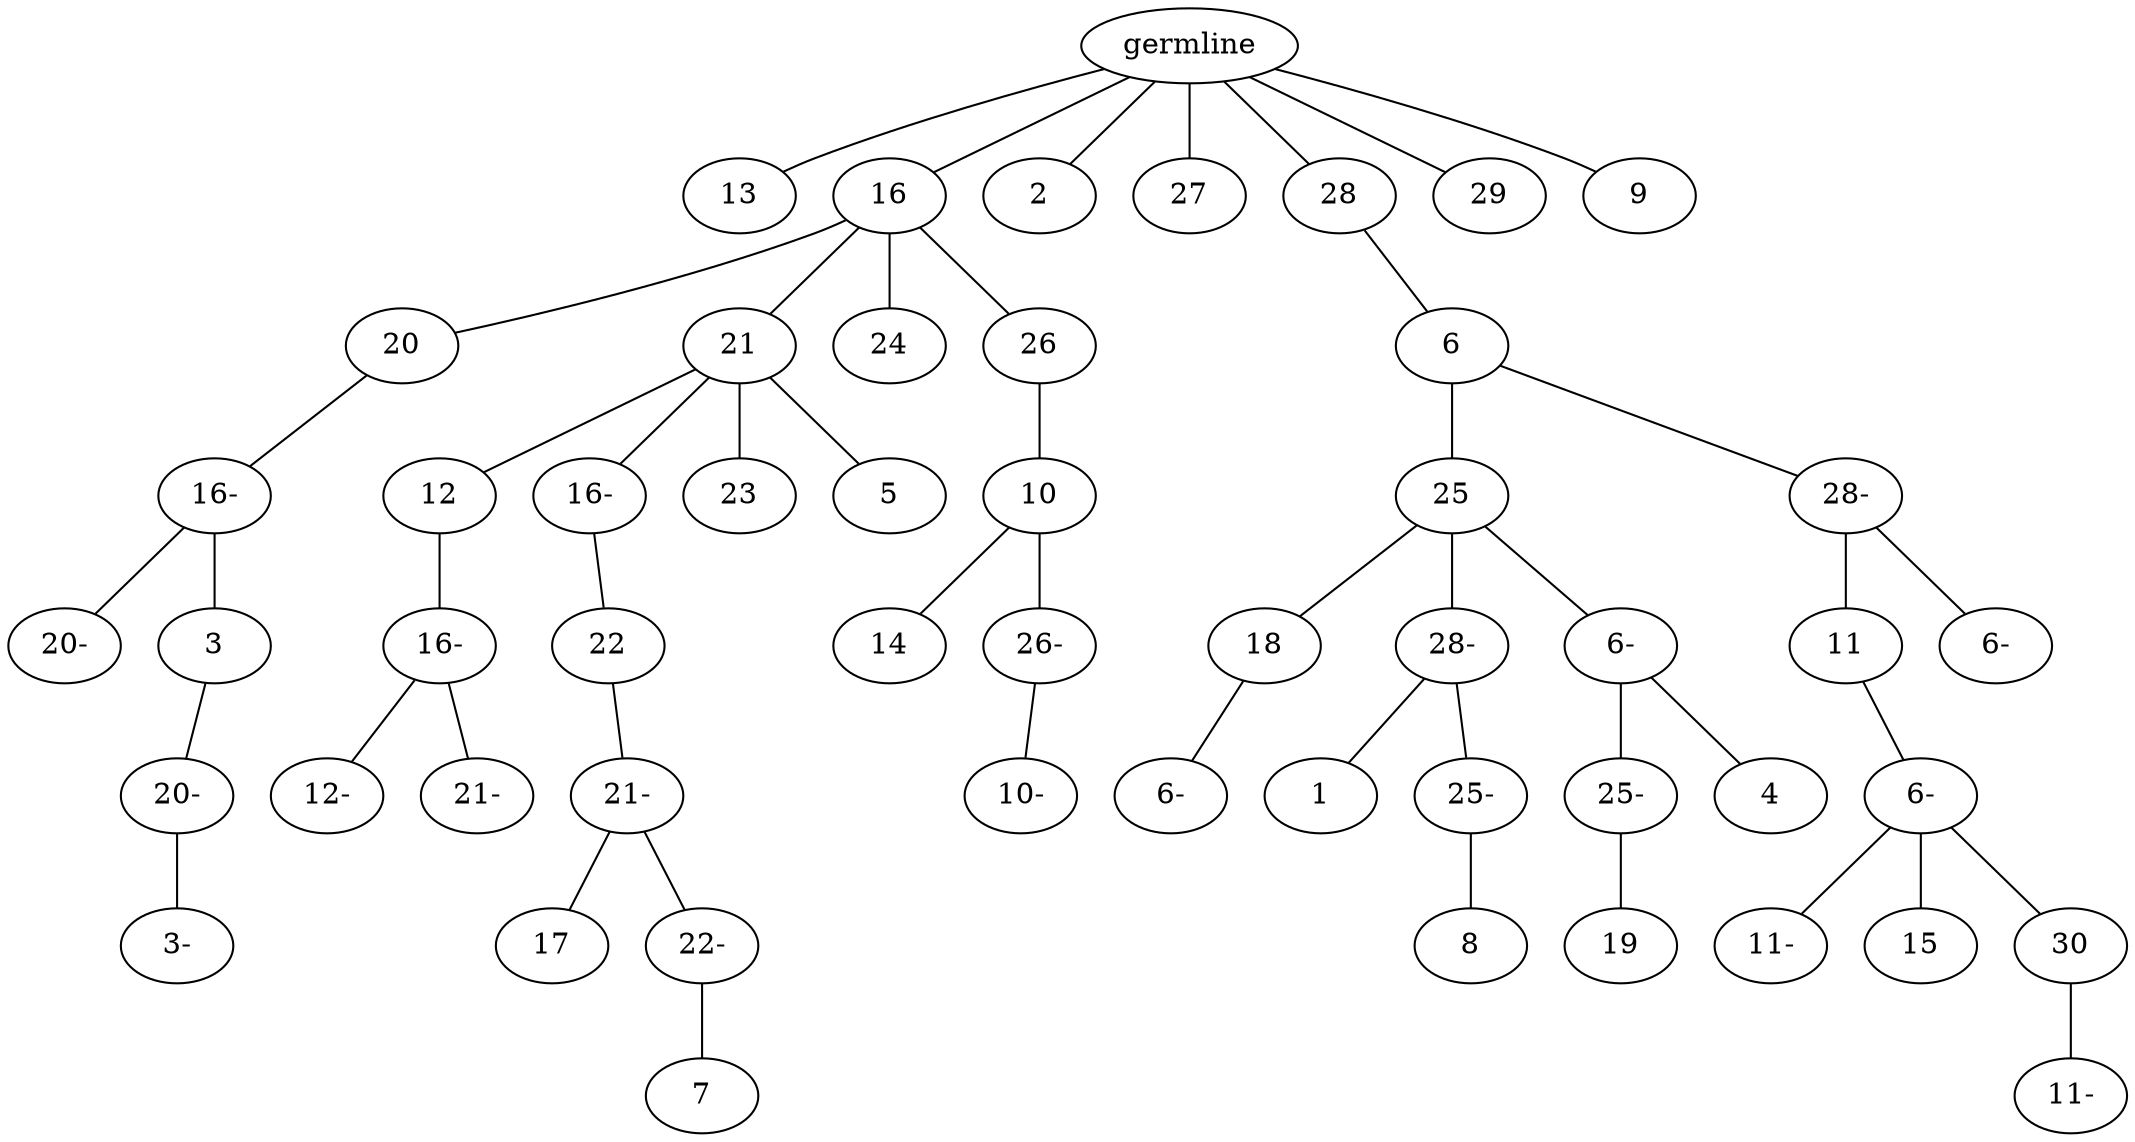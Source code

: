 graph tree {
    "140306502930144" [label="germline"];
    "140306502930240" [label="13"];
    "140306502929424" [label="16"];
    "140306502955360" [label="20"];
    "140306502866496" [label="16-"];
    "140306502868416" [label="20-"];
    "140306502865152" [label="3"];
    "140306502866112" [label="20-"];
    "140306502866208" [label="3-"];
    "140306502955888" [label="21"];
    "140306502867792" [label="12"];
    "140306502865776" [label="16-"];
    "140306502865056" [label="12-"];
    "140306502865728" [label="21-"];
    "140306502865536" [label="16-"];
    "140306502866784" [label="22"];
    "140306502825296" [label="21-"];
    "140306502826016" [label="17"];
    "140306502826736" [label="22-"];
    "140306502825920" [label="7"];
    "140306502865584" [label="23"];
    "140306502865104" [label="5"];
    "140306502955264" [label="24"];
    "140306502867024" [label="26"];
    "140306502825248" [label="10"];
    "140306502827072" [label="14"];
    "140306502825968" [label="26-"];
    "140306502826064" [label="10-"];
    "140306502927504" [label="2"];
    "140306502928896" [label="27"];
    "140306502928608" [label="28"];
    "140306502824000" [label="6"];
    "140306502826112" [label="25"];
    "140306502826400" [label="18"];
    "140306502907888" [label="6-"];
    "140306502824912" [label="28-"];
    "140306502827888" [label="1"];
    "140306502825728" [label="25-"];
    "140306502827744" [label="8"];
    "140306502825488" [label="6-"];
    "140306502824720" [label="25-"];
    "140306502827024" [label="19"];
    "140306502827312" [label="4"];
    "140306502825872" [label="28-"];
    "140306502824096" [label="11"];
    "140306502825680" [label="6-"];
    "140306502825632" [label="11-"];
    "140306502824768" [label="15"];
    "140306502824288" [label="30"];
    "140306502796192" [label="11-"];
    "140306502825344" [label="6-"];
    "140306502865200" [label="29"];
    "140306502868272" [label="9"];
    "140306502930144" -- "140306502930240";
    "140306502930144" -- "140306502929424";
    "140306502930144" -- "140306502927504";
    "140306502930144" -- "140306502928896";
    "140306502930144" -- "140306502928608";
    "140306502930144" -- "140306502865200";
    "140306502930144" -- "140306502868272";
    "140306502929424" -- "140306502955360";
    "140306502929424" -- "140306502955888";
    "140306502929424" -- "140306502955264";
    "140306502929424" -- "140306502867024";
    "140306502955360" -- "140306502866496";
    "140306502866496" -- "140306502868416";
    "140306502866496" -- "140306502865152";
    "140306502865152" -- "140306502866112";
    "140306502866112" -- "140306502866208";
    "140306502955888" -- "140306502867792";
    "140306502955888" -- "140306502865536";
    "140306502955888" -- "140306502865584";
    "140306502955888" -- "140306502865104";
    "140306502867792" -- "140306502865776";
    "140306502865776" -- "140306502865056";
    "140306502865776" -- "140306502865728";
    "140306502865536" -- "140306502866784";
    "140306502866784" -- "140306502825296";
    "140306502825296" -- "140306502826016";
    "140306502825296" -- "140306502826736";
    "140306502826736" -- "140306502825920";
    "140306502867024" -- "140306502825248";
    "140306502825248" -- "140306502827072";
    "140306502825248" -- "140306502825968";
    "140306502825968" -- "140306502826064";
    "140306502928608" -- "140306502824000";
    "140306502824000" -- "140306502826112";
    "140306502824000" -- "140306502825872";
    "140306502826112" -- "140306502826400";
    "140306502826112" -- "140306502824912";
    "140306502826112" -- "140306502825488";
    "140306502826400" -- "140306502907888";
    "140306502824912" -- "140306502827888";
    "140306502824912" -- "140306502825728";
    "140306502825728" -- "140306502827744";
    "140306502825488" -- "140306502824720";
    "140306502825488" -- "140306502827312";
    "140306502824720" -- "140306502827024";
    "140306502825872" -- "140306502824096";
    "140306502825872" -- "140306502825344";
    "140306502824096" -- "140306502825680";
    "140306502825680" -- "140306502825632";
    "140306502825680" -- "140306502824768";
    "140306502825680" -- "140306502824288";
    "140306502824288" -- "140306502796192";
}
